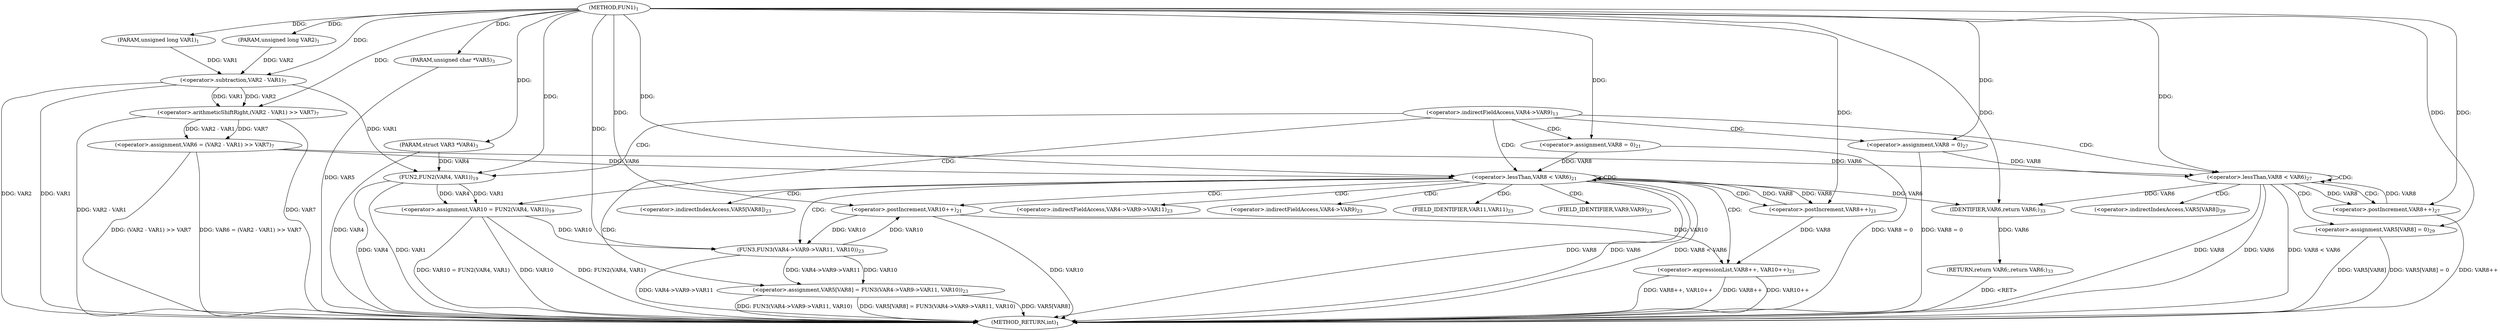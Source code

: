 digraph "FUN1" {  
"8" [label = <(METHOD,FUN1)<SUB>1</SUB>> ]
"77" [label = <(METHOD_RETURN,int)<SUB>1</SUB>> ]
"9" [label = <(PARAM,unsigned long VAR1)<SUB>1</SUB>> ]
"10" [label = <(PARAM,unsigned long VAR2)<SUB>1</SUB>> ]
"11" [label = <(PARAM,struct VAR3 *VAR4)<SUB>3</SUB>> ]
"12" [label = <(PARAM,unsigned char *VAR5)<SUB>3</SUB>> ]
"15" [label = <(&lt;operator&gt;.assignment,VAR6 = (VAR2 - VAR1) &gt;&gt; VAR7)<SUB>7</SUB>> ]
"75" [label = <(RETURN,return VAR6;,return VAR6;)<SUB>33</SUB>> ]
"76" [label = <(IDENTIFIER,VAR6,return VAR6;)<SUB>33</SUB>> ]
"17" [label = <(&lt;operator&gt;.arithmeticShiftRight,(VAR2 - VAR1) &gt;&gt; VAR7)<SUB>7</SUB>> ]
"29" [label = <(&lt;operator&gt;.assignment,VAR10 = FUN2(VAR4, VAR1))<SUB>19</SUB>> ]
"18" [label = <(&lt;operator&gt;.subtraction,VAR2 - VAR1)<SUB>7</SUB>> ]
"39" [label = <(&lt;operator&gt;.lessThan,VAR8 &lt; VAR6)<SUB>21</SUB>> ]
"42" [label = <(&lt;operator&gt;.expressionList,VAR8++, VAR10++)<SUB>21</SUB>> ]
"47" [label = <(&lt;operator&gt;.assignment,VAR5[VAR8] = FUN3(VAR4-&gt;VAR9-&gt;VAR11, VAR10))<SUB>23</SUB>> ]
"31" [label = <(FUN2,FUN2(VAR4, VAR1))<SUB>19</SUB>> ]
"36" [label = <(&lt;operator&gt;.assignment,VAR8 = 0)<SUB>21</SUB>> ]
"65" [label = <(&lt;operator&gt;.lessThan,VAR8 &lt; VAR6)<SUB>27</SUB>> ]
"68" [label = <(&lt;operator&gt;.postIncrement,VAR8++)<SUB>27</SUB>> ]
"70" [label = <(&lt;operator&gt;.assignment,VAR5[VAR8] = 0)<SUB>29</SUB>> ]
"43" [label = <(&lt;operator&gt;.postIncrement,VAR8++)<SUB>21</SUB>> ]
"45" [label = <(&lt;operator&gt;.postIncrement,VAR10++)<SUB>21</SUB>> ]
"51" [label = <(FUN3,FUN3(VAR4-&gt;VAR9-&gt;VAR11, VAR10))<SUB>23</SUB>> ]
"62" [label = <(&lt;operator&gt;.assignment,VAR8 = 0)<SUB>27</SUB>> ]
"24" [label = <(&lt;operator&gt;.indirectFieldAccess,VAR4-&gt;VAR9)<SUB>13</SUB>> ]
"48" [label = <(&lt;operator&gt;.indirectIndexAccess,VAR5[VAR8])<SUB>23</SUB>> ]
"52" [label = <(&lt;operator&gt;.indirectFieldAccess,VAR4-&gt;VAR9-&gt;VAR11)<SUB>23</SUB>> ]
"71" [label = <(&lt;operator&gt;.indirectIndexAccess,VAR5[VAR8])<SUB>29</SUB>> ]
"53" [label = <(&lt;operator&gt;.indirectFieldAccess,VAR4-&gt;VAR9)<SUB>23</SUB>> ]
"56" [label = <(FIELD_IDENTIFIER,VAR11,VAR11)<SUB>23</SUB>> ]
"55" [label = <(FIELD_IDENTIFIER,VAR9,VAR9)<SUB>23</SUB>> ]
  "75" -> "77"  [ label = "DDG: &lt;RET&gt;"] 
  "11" -> "77"  [ label = "DDG: VAR4"] 
  "12" -> "77"  [ label = "DDG: VAR5"] 
  "18" -> "77"  [ label = "DDG: VAR2"] 
  "18" -> "77"  [ label = "DDG: VAR1"] 
  "17" -> "77"  [ label = "DDG: VAR2 - VAR1"] 
  "15" -> "77"  [ label = "DDG: (VAR2 - VAR1) &gt;&gt; VAR7"] 
  "15" -> "77"  [ label = "DDG: VAR6 = (VAR2 - VAR1) &gt;&gt; VAR7"] 
  "62" -> "77"  [ label = "DDG: VAR8 = 0"] 
  "65" -> "77"  [ label = "DDG: VAR8"] 
  "65" -> "77"  [ label = "DDG: VAR6"] 
  "65" -> "77"  [ label = "DDG: VAR8 &lt; VAR6"] 
  "70" -> "77"  [ label = "DDG: VAR5[VAR8]"] 
  "70" -> "77"  [ label = "DDG: VAR5[VAR8] = 0"] 
  "68" -> "77"  [ label = "DDG: VAR8++"] 
  "29" -> "77"  [ label = "DDG: VAR10"] 
  "31" -> "77"  [ label = "DDG: VAR4"] 
  "31" -> "77"  [ label = "DDG: VAR1"] 
  "29" -> "77"  [ label = "DDG: FUN2(VAR4, VAR1)"] 
  "29" -> "77"  [ label = "DDG: VAR10 = FUN2(VAR4, VAR1)"] 
  "36" -> "77"  [ label = "DDG: VAR8 = 0"] 
  "39" -> "77"  [ label = "DDG: VAR8"] 
  "39" -> "77"  [ label = "DDG: VAR6"] 
  "39" -> "77"  [ label = "DDG: VAR8 &lt; VAR6"] 
  "47" -> "77"  [ label = "DDG: VAR5[VAR8]"] 
  "51" -> "77"  [ label = "DDG: VAR4-&gt;VAR9-&gt;VAR11"] 
  "47" -> "77"  [ label = "DDG: FUN3(VAR4-&gt;VAR9-&gt;VAR11, VAR10)"] 
  "47" -> "77"  [ label = "DDG: VAR5[VAR8] = FUN3(VAR4-&gt;VAR9-&gt;VAR11, VAR10)"] 
  "42" -> "77"  [ label = "DDG: VAR8++"] 
  "45" -> "77"  [ label = "DDG: VAR10"] 
  "42" -> "77"  [ label = "DDG: VAR10++"] 
  "42" -> "77"  [ label = "DDG: VAR8++, VAR10++"] 
  "17" -> "77"  [ label = "DDG: VAR7"] 
  "8" -> "9"  [ label = "DDG: "] 
  "8" -> "10"  [ label = "DDG: "] 
  "8" -> "11"  [ label = "DDG: "] 
  "8" -> "12"  [ label = "DDG: "] 
  "17" -> "15"  [ label = "DDG: VAR2 - VAR1"] 
  "17" -> "15"  [ label = "DDG: VAR7"] 
  "76" -> "75"  [ label = "DDG: VAR6"] 
  "65" -> "76"  [ label = "DDG: VAR6"] 
  "39" -> "76"  [ label = "DDG: VAR6"] 
  "8" -> "76"  [ label = "DDG: "] 
  "18" -> "17"  [ label = "DDG: VAR2"] 
  "18" -> "17"  [ label = "DDG: VAR1"] 
  "8" -> "17"  [ label = "DDG: "] 
  "31" -> "29"  [ label = "DDG: VAR4"] 
  "31" -> "29"  [ label = "DDG: VAR1"] 
  "10" -> "18"  [ label = "DDG: VAR2"] 
  "8" -> "18"  [ label = "DDG: "] 
  "9" -> "18"  [ label = "DDG: VAR1"] 
  "51" -> "47"  [ label = "DDG: VAR4-&gt;VAR9-&gt;VAR11"] 
  "51" -> "47"  [ label = "DDG: VAR10"] 
  "11" -> "31"  [ label = "DDG: VAR4"] 
  "8" -> "31"  [ label = "DDG: "] 
  "18" -> "31"  [ label = "DDG: VAR1"] 
  "8" -> "36"  [ label = "DDG: "] 
  "36" -> "39"  [ label = "DDG: VAR8"] 
  "43" -> "39"  [ label = "DDG: VAR8"] 
  "8" -> "39"  [ label = "DDG: "] 
  "15" -> "39"  [ label = "DDG: VAR6"] 
  "43" -> "42"  [ label = "DDG: VAR8"] 
  "45" -> "42"  [ label = "DDG: VAR10"] 
  "8" -> "70"  [ label = "DDG: "] 
  "39" -> "43"  [ label = "DDG: VAR8"] 
  "8" -> "43"  [ label = "DDG: "] 
  "51" -> "45"  [ label = "DDG: VAR10"] 
  "8" -> "45"  [ label = "DDG: "] 
  "29" -> "51"  [ label = "DDG: VAR10"] 
  "45" -> "51"  [ label = "DDG: VAR10"] 
  "8" -> "51"  [ label = "DDG: "] 
  "8" -> "62"  [ label = "DDG: "] 
  "62" -> "65"  [ label = "DDG: VAR8"] 
  "68" -> "65"  [ label = "DDG: VAR8"] 
  "8" -> "65"  [ label = "DDG: "] 
  "15" -> "65"  [ label = "DDG: VAR6"] 
  "65" -> "68"  [ label = "DDG: VAR8"] 
  "8" -> "68"  [ label = "DDG: "] 
  "24" -> "36"  [ label = "CDG: "] 
  "24" -> "29"  [ label = "CDG: "] 
  "24" -> "65"  [ label = "CDG: "] 
  "24" -> "62"  [ label = "CDG: "] 
  "24" -> "39"  [ label = "CDG: "] 
  "24" -> "31"  [ label = "CDG: "] 
  "39" -> "47"  [ label = "CDG: "] 
  "39" -> "48"  [ label = "CDG: "] 
  "39" -> "42"  [ label = "CDG: "] 
  "39" -> "51"  [ label = "CDG: "] 
  "39" -> "52"  [ label = "CDG: "] 
  "39" -> "53"  [ label = "CDG: "] 
  "39" -> "56"  [ label = "CDG: "] 
  "39" -> "45"  [ label = "CDG: "] 
  "39" -> "55"  [ label = "CDG: "] 
  "39" -> "39"  [ label = "CDG: "] 
  "39" -> "43"  [ label = "CDG: "] 
  "65" -> "68"  [ label = "CDG: "] 
  "65" -> "71"  [ label = "CDG: "] 
  "65" -> "70"  [ label = "CDG: "] 
  "65" -> "65"  [ label = "CDG: "] 
}
